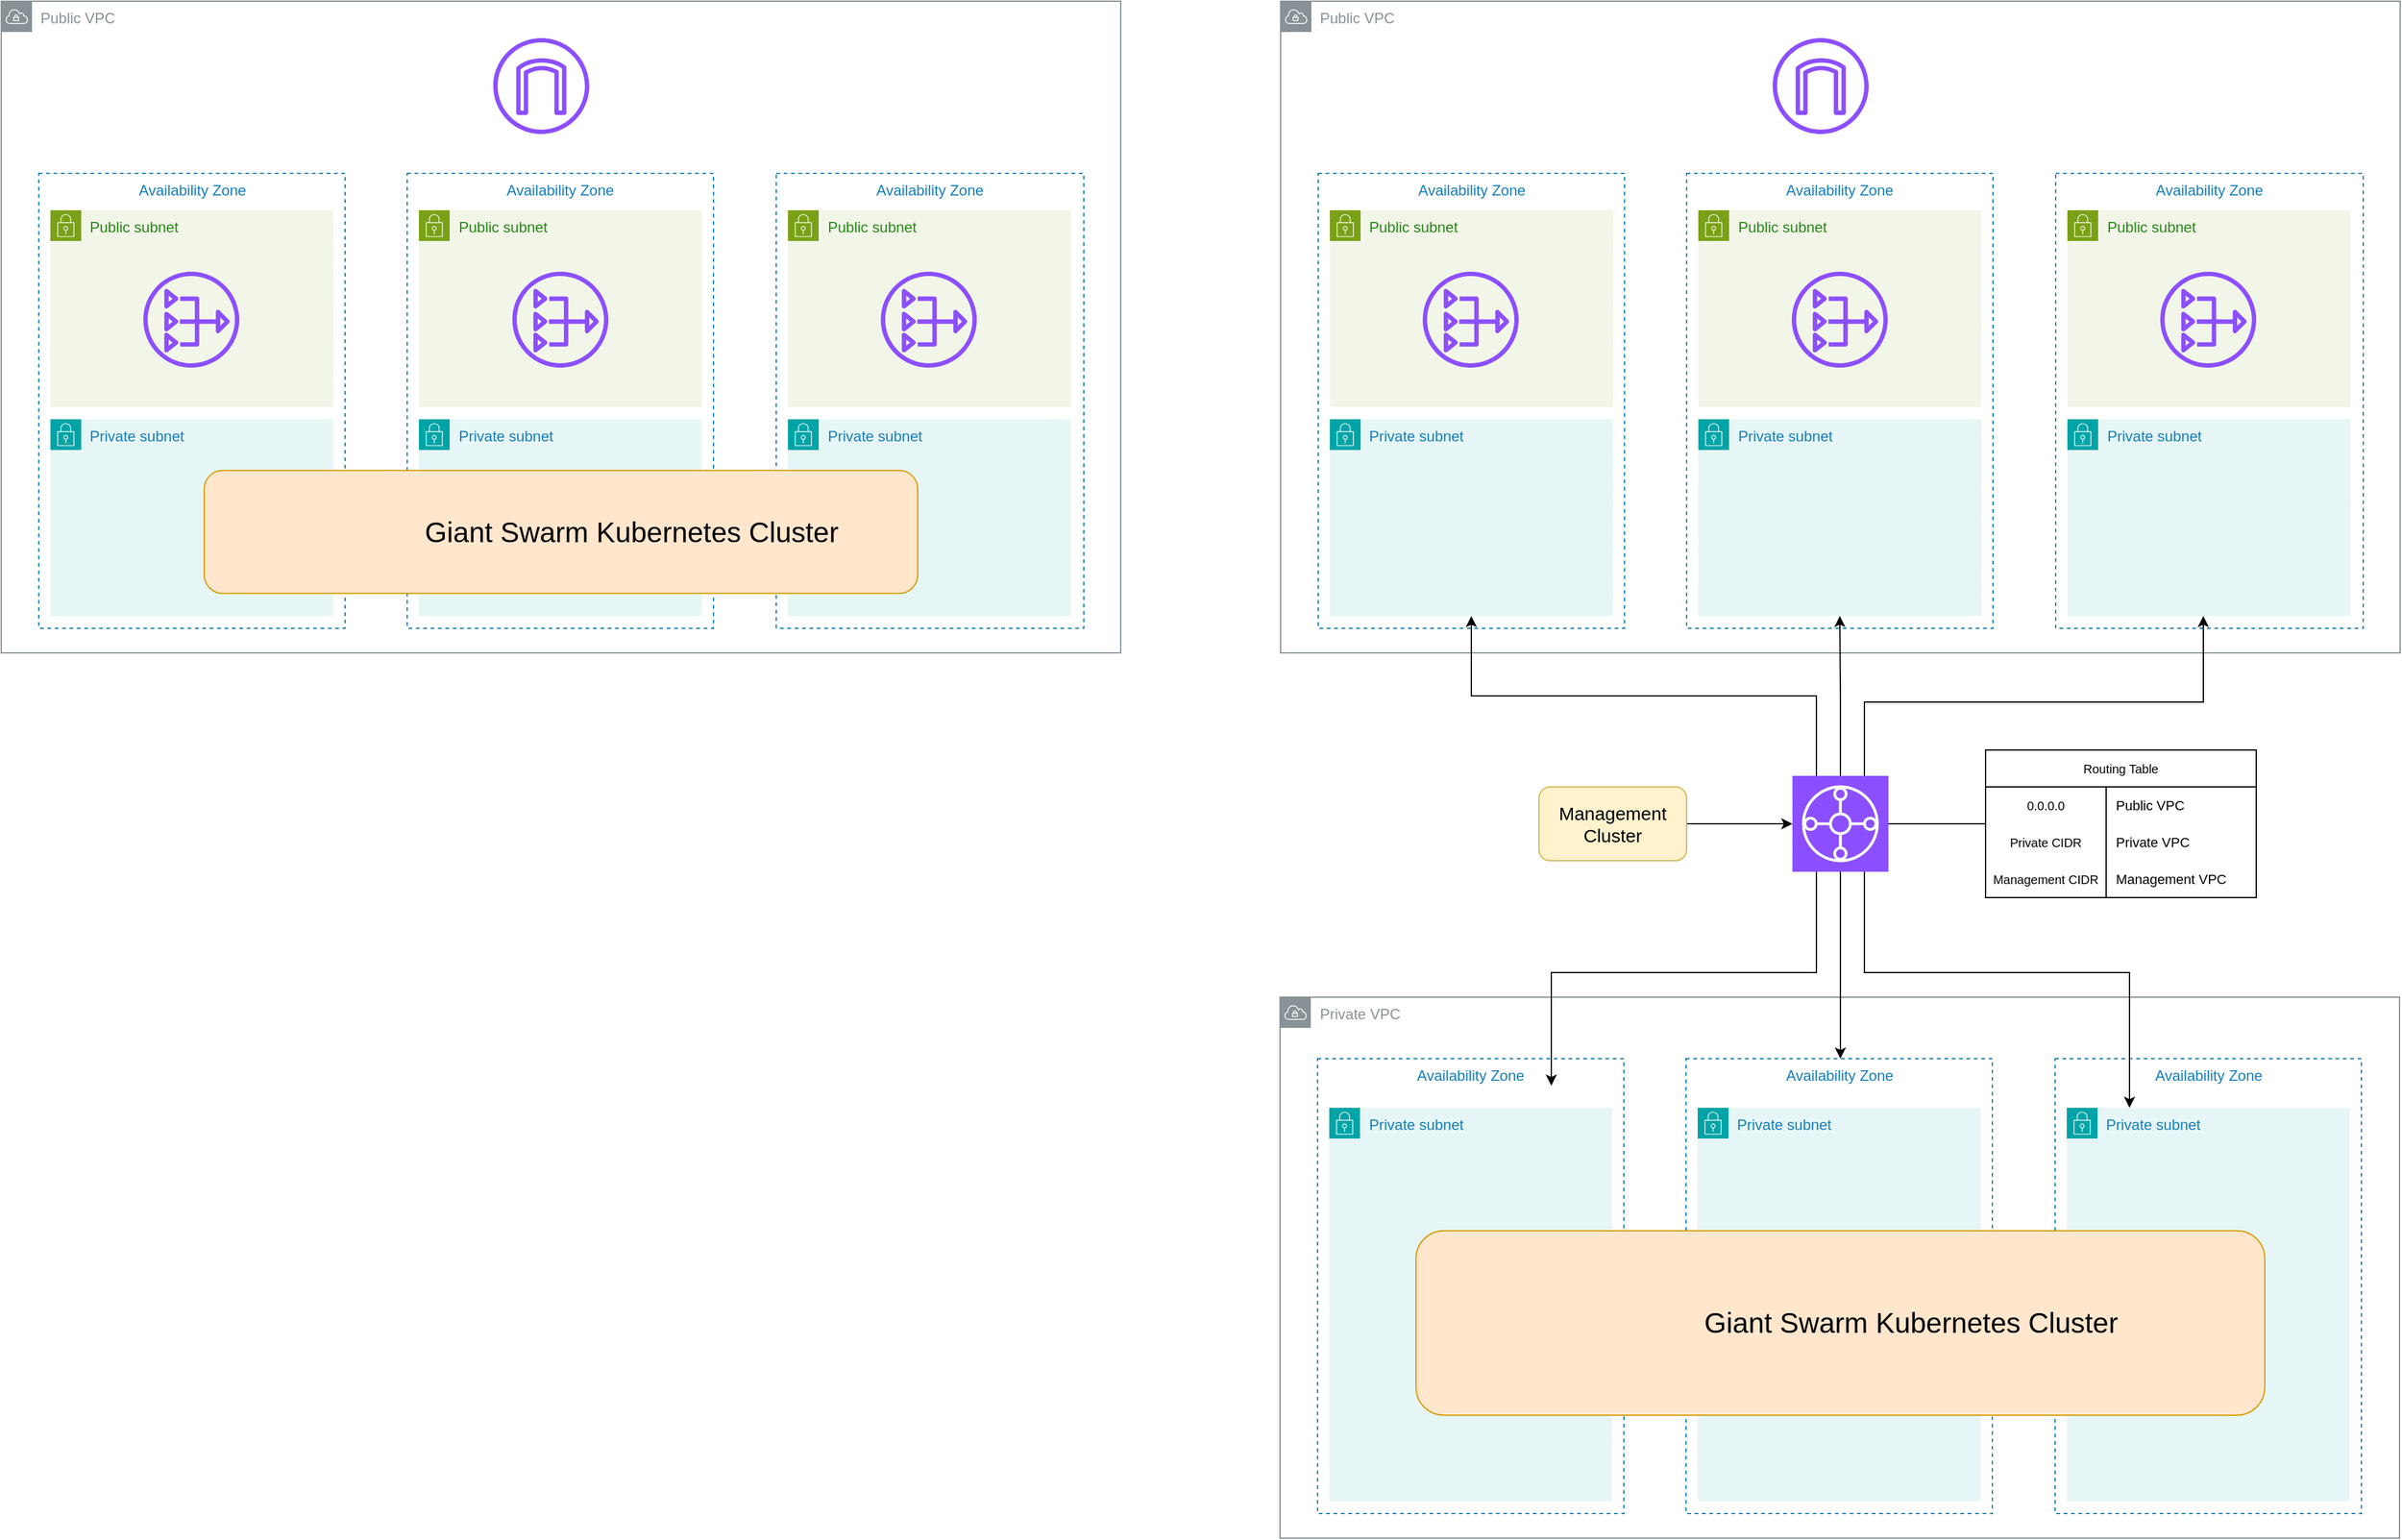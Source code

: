 <mxfile version="24.6.4" type="device">
  <diagram name="Page-1" id="6bkaZzZh1JqmOHsB28Bz">
    <mxGraphModel dx="3625" dy="2770" grid="1" gridSize="10" guides="1" tooltips="1" connect="1" arrows="1" fold="1" page="1" pageScale="1" pageWidth="827" pageHeight="1169" math="0" shadow="0">
      <root>
        <mxCell id="0" />
        <mxCell id="1" parent="0" />
        <mxCell id="-NcTWYzXOcKHdZDBn7on-1" value="Public VPC" style="sketch=0;outlineConnect=0;gradientColor=none;html=1;whiteSpace=wrap;fontSize=12;fontStyle=0;shape=mxgraph.aws4.group;grIcon=mxgraph.aws4.group_vpc;strokeColor=#879196;fillColor=none;verticalAlign=top;align=left;spacingLeft=30;fontColor=#879196;dashed=0;" vertex="1" parent="1">
          <mxGeometry x="-150" y="-20" width="910" height="530" as="geometry" />
        </mxCell>
        <mxCell id="-NcTWYzXOcKHdZDBn7on-2" value="Private&amp;nbsp;&lt;span style=&quot;background-color: initial;&quot;&gt;VPC&lt;/span&gt;" style="sketch=0;outlineConnect=0;gradientColor=none;html=1;whiteSpace=wrap;fontSize=12;fontStyle=0;shape=mxgraph.aws4.group;grIcon=mxgraph.aws4.group_vpc;strokeColor=#879196;fillColor=none;verticalAlign=top;align=left;spacingLeft=30;fontColor=#879196;dashed=0;" vertex="1" parent="1">
          <mxGeometry x="-150.5" y="790" width="910" height="440" as="geometry" />
        </mxCell>
        <mxCell id="-NcTWYzXOcKHdZDBn7on-3" value="Availability Zone" style="fillColor=none;strokeColor=#147EBA;dashed=1;verticalAlign=top;fontStyle=0;fontColor=#147EBA;whiteSpace=wrap;html=1;" vertex="1" parent="1">
          <mxGeometry x="-119.5" y="120" width="249" height="370" as="geometry" />
        </mxCell>
        <mxCell id="-NcTWYzXOcKHdZDBn7on-6" value="Public subnet" style="points=[[0,0],[0.25,0],[0.5,0],[0.75,0],[1,0],[1,0.25],[1,0.5],[1,0.75],[1,1],[0.75,1],[0.5,1],[0.25,1],[0,1],[0,0.75],[0,0.5],[0,0.25]];outlineConnect=0;gradientColor=none;html=1;whiteSpace=wrap;fontSize=12;fontStyle=0;container=1;pointerEvents=0;collapsible=0;recursiveResize=0;shape=mxgraph.aws4.group;grIcon=mxgraph.aws4.group_security_group;grStroke=0;strokeColor=#7AA116;fillColor=#F2F6E8;verticalAlign=top;align=left;spacingLeft=30;fontColor=#248814;dashed=0;" vertex="1" parent="1">
          <mxGeometry x="-110" y="150" width="230" height="160" as="geometry" />
        </mxCell>
        <mxCell id="-NcTWYzXOcKHdZDBn7on-60" value="" style="sketch=0;outlineConnect=0;fontColor=#232F3E;gradientColor=none;fillColor=#8C4FFF;strokeColor=none;dashed=0;verticalLabelPosition=bottom;verticalAlign=top;align=center;html=1;fontSize=12;fontStyle=0;aspect=fixed;pointerEvents=1;shape=mxgraph.aws4.nat_gateway;" vertex="1" parent="-NcTWYzXOcKHdZDBn7on-6">
          <mxGeometry x="75.5" y="50" width="78" height="78" as="geometry" />
        </mxCell>
        <mxCell id="-NcTWYzXOcKHdZDBn7on-8" value="Private subnet" style="points=[[0,0],[0.25,0],[0.5,0],[0.75,0],[1,0],[1,0.25],[1,0.5],[1,0.75],[1,1],[0.75,1],[0.5,1],[0.25,1],[0,1],[0,0.75],[0,0.5],[0,0.25]];outlineConnect=0;gradientColor=none;html=1;whiteSpace=wrap;fontSize=12;fontStyle=0;container=1;pointerEvents=0;collapsible=0;recursiveResize=0;shape=mxgraph.aws4.group;grIcon=mxgraph.aws4.group_security_group;grStroke=0;strokeColor=#00A4A6;fillColor=#E6F6F7;verticalAlign=top;align=left;spacingLeft=30;fontColor=#147EBA;dashed=0;" vertex="1" parent="1">
          <mxGeometry x="-110" y="320" width="230" height="160" as="geometry" />
        </mxCell>
        <mxCell id="-NcTWYzXOcKHdZDBn7on-9" value="Availability Zone" style="fillColor=none;strokeColor=#147EBA;dashed=1;verticalAlign=top;fontStyle=0;fontColor=#147EBA;whiteSpace=wrap;html=1;" vertex="1" parent="1">
          <mxGeometry x="180" y="120" width="249" height="370" as="geometry" />
        </mxCell>
        <mxCell id="-NcTWYzXOcKHdZDBn7on-10" value="Public subnet" style="points=[[0,0],[0.25,0],[0.5,0],[0.75,0],[1,0],[1,0.25],[1,0.5],[1,0.75],[1,1],[0.75,1],[0.5,1],[0.25,1],[0,1],[0,0.75],[0,0.5],[0,0.25]];outlineConnect=0;gradientColor=none;html=1;whiteSpace=wrap;fontSize=12;fontStyle=0;container=1;pointerEvents=0;collapsible=0;recursiveResize=0;shape=mxgraph.aws4.group;grIcon=mxgraph.aws4.group_security_group;grStroke=0;strokeColor=#7AA116;fillColor=#F2F6E8;verticalAlign=top;align=left;spacingLeft=30;fontColor=#248814;dashed=0;" vertex="1" parent="1">
          <mxGeometry x="189.5" y="150" width="230" height="160" as="geometry" />
        </mxCell>
        <mxCell id="-NcTWYzXOcKHdZDBn7on-61" value="" style="sketch=0;outlineConnect=0;fontColor=#232F3E;gradientColor=none;fillColor=#8C4FFF;strokeColor=none;dashed=0;verticalLabelPosition=bottom;verticalAlign=top;align=center;html=1;fontSize=12;fontStyle=0;aspect=fixed;pointerEvents=1;shape=mxgraph.aws4.nat_gateway;" vertex="1" parent="-NcTWYzXOcKHdZDBn7on-10">
          <mxGeometry x="76" y="50" width="78" height="78" as="geometry" />
        </mxCell>
        <mxCell id="-NcTWYzXOcKHdZDBn7on-11" value="Private subnet" style="points=[[0,0],[0.25,0],[0.5,0],[0.75,0],[1,0],[1,0.25],[1,0.5],[1,0.75],[1,1],[0.75,1],[0.5,1],[0.25,1],[0,1],[0,0.75],[0,0.5],[0,0.25]];outlineConnect=0;gradientColor=none;html=1;whiteSpace=wrap;fontSize=12;fontStyle=0;container=1;pointerEvents=0;collapsible=0;recursiveResize=0;shape=mxgraph.aws4.group;grIcon=mxgraph.aws4.group_security_group;grStroke=0;strokeColor=#00A4A6;fillColor=#E6F6F7;verticalAlign=top;align=left;spacingLeft=30;fontColor=#147EBA;dashed=0;" vertex="1" parent="1">
          <mxGeometry x="189.5" y="320" width="230" height="160" as="geometry" />
        </mxCell>
        <mxCell id="-NcTWYzXOcKHdZDBn7on-12" value="Availability Zone" style="fillColor=none;strokeColor=#147EBA;dashed=1;verticalAlign=top;fontStyle=0;fontColor=#147EBA;whiteSpace=wrap;html=1;" vertex="1" parent="1">
          <mxGeometry x="480" y="120" width="250" height="370" as="geometry" />
        </mxCell>
        <mxCell id="-NcTWYzXOcKHdZDBn7on-13" value="Public subnet" style="points=[[0,0],[0.25,0],[0.5,0],[0.75,0],[1,0],[1,0.25],[1,0.5],[1,0.75],[1,1],[0.75,1],[0.5,1],[0.25,1],[0,1],[0,0.75],[0,0.5],[0,0.25]];outlineConnect=0;gradientColor=none;html=1;whiteSpace=wrap;fontSize=12;fontStyle=0;container=1;pointerEvents=0;collapsible=0;recursiveResize=0;shape=mxgraph.aws4.group;grIcon=mxgraph.aws4.group_security_group;grStroke=0;strokeColor=#7AA116;fillColor=#F2F6E8;verticalAlign=top;align=left;spacingLeft=30;fontColor=#248814;dashed=0;" vertex="1" parent="1">
          <mxGeometry x="489.5" y="150" width="230" height="160" as="geometry" />
        </mxCell>
        <mxCell id="-NcTWYzXOcKHdZDBn7on-14" value="Private subnet" style="points=[[0,0],[0.25,0],[0.5,0],[0.75,0],[1,0],[1,0.25],[1,0.5],[1,0.75],[1,1],[0.75,1],[0.5,1],[0.25,1],[0,1],[0,0.75],[0,0.5],[0,0.25]];outlineConnect=0;gradientColor=none;html=1;whiteSpace=wrap;fontSize=12;fontStyle=0;container=1;pointerEvents=0;collapsible=0;recursiveResize=0;shape=mxgraph.aws4.group;grIcon=mxgraph.aws4.group_security_group;grStroke=0;strokeColor=#00A4A6;fillColor=#E6F6F7;verticalAlign=top;align=left;spacingLeft=30;fontColor=#147EBA;dashed=0;" vertex="1" parent="1">
          <mxGeometry x="489.5" y="320" width="230" height="160" as="geometry" />
        </mxCell>
        <mxCell id="-NcTWYzXOcKHdZDBn7on-15" value="Availability Zone" style="fillColor=none;strokeColor=#147EBA;dashed=1;verticalAlign=top;fontStyle=0;fontColor=#147EBA;whiteSpace=wrap;html=1;" vertex="1" parent="1">
          <mxGeometry x="-120" y="840" width="249" height="370" as="geometry" />
        </mxCell>
        <mxCell id="-NcTWYzXOcKHdZDBn7on-17" value="Private subnet" style="points=[[0,0],[0.25,0],[0.5,0],[0.75,0],[1,0],[1,0.25],[1,0.5],[1,0.75],[1,1],[0.75,1],[0.5,1],[0.25,1],[0,1],[0,0.75],[0,0.5],[0,0.25]];outlineConnect=0;gradientColor=none;html=1;whiteSpace=wrap;fontSize=12;fontStyle=0;container=1;pointerEvents=0;collapsible=0;recursiveResize=0;shape=mxgraph.aws4.group;grIcon=mxgraph.aws4.group_security_group;grStroke=0;strokeColor=#00A4A6;fillColor=#E6F6F7;verticalAlign=top;align=left;spacingLeft=30;fontColor=#147EBA;dashed=0;" vertex="1" parent="1">
          <mxGeometry x="-110.5" y="880" width="230" height="320" as="geometry" />
        </mxCell>
        <mxCell id="-NcTWYzXOcKHdZDBn7on-18" value="Availability Zone" style="fillColor=none;strokeColor=#147EBA;dashed=1;verticalAlign=top;fontStyle=0;fontColor=#147EBA;whiteSpace=wrap;html=1;" vertex="1" parent="1">
          <mxGeometry x="179.5" y="840" width="249" height="370" as="geometry" />
        </mxCell>
        <mxCell id="-NcTWYzXOcKHdZDBn7on-19" value="Private subnet" style="points=[[0,0],[0.25,0],[0.5,0],[0.75,0],[1,0],[1,0.25],[1,0.5],[1,0.75],[1,1],[0.75,1],[0.5,1],[0.25,1],[0,1],[0,0.75],[0,0.5],[0,0.25]];outlineConnect=0;gradientColor=none;html=1;whiteSpace=wrap;fontSize=12;fontStyle=0;container=1;pointerEvents=0;collapsible=0;recursiveResize=0;shape=mxgraph.aws4.group;grIcon=mxgraph.aws4.group_security_group;grStroke=0;strokeColor=#00A4A6;fillColor=#E6F6F7;verticalAlign=top;align=left;spacingLeft=30;fontColor=#147EBA;dashed=0;" vertex="1" parent="1">
          <mxGeometry x="189" y="880" width="230" height="320" as="geometry" />
        </mxCell>
        <mxCell id="-NcTWYzXOcKHdZDBn7on-20" value="Availability Zone" style="fillColor=none;strokeColor=#147EBA;dashed=1;verticalAlign=top;fontStyle=0;fontColor=#147EBA;whiteSpace=wrap;html=1;" vertex="1" parent="1">
          <mxGeometry x="479.5" y="840" width="249" height="370" as="geometry" />
        </mxCell>
        <mxCell id="-NcTWYzXOcKHdZDBn7on-21" value="Private subnet" style="points=[[0,0],[0.25,0],[0.5,0],[0.75,0],[1,0],[1,0.25],[1,0.5],[1,0.75],[1,1],[0.75,1],[0.5,1],[0.25,1],[0,1],[0,0.75],[0,0.5],[0,0.25]];outlineConnect=0;gradientColor=none;html=1;whiteSpace=wrap;fontSize=12;fontStyle=0;container=1;pointerEvents=0;collapsible=0;recursiveResize=0;shape=mxgraph.aws4.group;grIcon=mxgraph.aws4.group_security_group;grStroke=0;strokeColor=#00A4A6;fillColor=#E6F6F7;verticalAlign=top;align=left;spacingLeft=30;fontColor=#147EBA;dashed=0;" vertex="1" parent="1">
          <mxGeometry x="489" y="880" width="230" height="320" as="geometry" />
        </mxCell>
        <mxCell id="-NcTWYzXOcKHdZDBn7on-25" style="edgeStyle=orthogonalEdgeStyle;rounded=0;orthogonalLoop=1;jettySize=auto;html=1;exitX=0.75;exitY=0;exitDx=0;exitDy=0;exitPerimeter=0;" edge="1" parent="1" source="-NcTWYzXOcKHdZDBn7on-22" target="-NcTWYzXOcKHdZDBn7on-14">
          <mxGeometry relative="1" as="geometry">
            <mxPoint x="620" y="490" as="targetPoint" />
            <Array as="points">
              <mxPoint x="324" y="550" />
              <mxPoint x="600" y="550" />
            </Array>
          </mxGeometry>
        </mxCell>
        <mxCell id="-NcTWYzXOcKHdZDBn7on-26" style="edgeStyle=orthogonalEdgeStyle;rounded=0;orthogonalLoop=1;jettySize=auto;html=1;exitX=0.5;exitY=0;exitDx=0;exitDy=0;exitPerimeter=0;" edge="1" parent="1" source="-NcTWYzXOcKHdZDBn7on-22" target="-NcTWYzXOcKHdZDBn7on-11">
          <mxGeometry relative="1" as="geometry" />
        </mxCell>
        <mxCell id="-NcTWYzXOcKHdZDBn7on-27" style="edgeStyle=orthogonalEdgeStyle;rounded=0;orthogonalLoop=1;jettySize=auto;html=1;exitX=0.25;exitY=0;exitDx=0;exitDy=0;exitPerimeter=0;" edge="1" parent="1" source="-NcTWYzXOcKHdZDBn7on-22" target="-NcTWYzXOcKHdZDBn7on-8">
          <mxGeometry relative="1" as="geometry" />
        </mxCell>
        <mxCell id="-NcTWYzXOcKHdZDBn7on-28" style="edgeStyle=orthogonalEdgeStyle;rounded=0;orthogonalLoop=1;jettySize=auto;html=1;exitX=0.25;exitY=1;exitDx=0;exitDy=0;exitPerimeter=0;" edge="1" parent="1">
          <mxGeometry relative="1" as="geometry">
            <mxPoint x="285.5" y="670" as="sourcePoint" />
            <mxPoint x="70" y="862" as="targetPoint" />
            <Array as="points">
              <mxPoint x="286" y="770" />
              <mxPoint x="70" y="770" />
            </Array>
          </mxGeometry>
        </mxCell>
        <mxCell id="-NcTWYzXOcKHdZDBn7on-30" style="edgeStyle=orthogonalEdgeStyle;rounded=0;orthogonalLoop=1;jettySize=auto;html=1;exitX=0.75;exitY=1;exitDx=0;exitDy=0;exitPerimeter=0;" edge="1" parent="1" source="-NcTWYzXOcKHdZDBn7on-22" target="-NcTWYzXOcKHdZDBn7on-21">
          <mxGeometry relative="1" as="geometry">
            <Array as="points">
              <mxPoint x="325" y="770" />
              <mxPoint x="540" y="770" />
            </Array>
          </mxGeometry>
        </mxCell>
        <mxCell id="-NcTWYzXOcKHdZDBn7on-59" style="edgeStyle=orthogonalEdgeStyle;rounded=0;orthogonalLoop=1;jettySize=auto;html=1;exitX=0.5;exitY=1;exitDx=0;exitDy=0;exitPerimeter=0;" edge="1" parent="1" source="-NcTWYzXOcKHdZDBn7on-22" target="-NcTWYzXOcKHdZDBn7on-18">
          <mxGeometry relative="1" as="geometry">
            <Array as="points">
              <mxPoint x="305" y="800" />
              <mxPoint x="305" y="800" />
            </Array>
          </mxGeometry>
        </mxCell>
        <mxCell id="-NcTWYzXOcKHdZDBn7on-22" value="" style="sketch=0;points=[[0,0,0],[0.25,0,0],[0.5,0,0],[0.75,0,0],[1,0,0],[0,1,0],[0.25,1,0],[0.5,1,0],[0.75,1,0],[1,1,0],[0,0.25,0],[0,0.5,0],[0,0.75,0],[1,0.25,0],[1,0.5,0],[1,0.75,0]];outlineConnect=0;fontColor=#232F3E;fillColor=#8C4FFF;strokeColor=#ffffff;dashed=0;verticalLabelPosition=bottom;verticalAlign=top;align=center;html=1;fontSize=12;fontStyle=0;aspect=fixed;shape=mxgraph.aws4.resourceIcon;resIcon=mxgraph.aws4.transit_gateway;" vertex="1" parent="1">
          <mxGeometry x="266" y="610" width="78" height="78" as="geometry" />
        </mxCell>
        <mxCell id="-NcTWYzXOcKHdZDBn7on-44" value="Routing Table" style="shape=table;startSize=30;container=1;collapsible=0;childLayout=tableLayout;fixedRows=1;rowLines=0;fontStyle=0;strokeColor=default;fontSize=10;" vertex="1" parent="1">
          <mxGeometry x="423" y="589" width="220" height="120" as="geometry" />
        </mxCell>
        <mxCell id="-NcTWYzXOcKHdZDBn7on-45" value="" style="shape=tableRow;horizontal=0;startSize=0;swimlaneHead=0;swimlaneBody=0;top=0;left=0;bottom=0;right=0;collapsible=0;dropTarget=0;fillColor=none;points=[[0,0.5],[1,0.5]];portConstraint=eastwest;strokeColor=inherit;fontSize=16;" vertex="1" parent="-NcTWYzXOcKHdZDBn7on-44">
          <mxGeometry y="30" width="220" height="30" as="geometry" />
        </mxCell>
        <mxCell id="-NcTWYzXOcKHdZDBn7on-46" value="0.0.0.0" style="shape=partialRectangle;html=1;whiteSpace=wrap;connectable=0;fillColor=none;top=0;left=0;bottom=0;right=0;overflow=hidden;pointerEvents=1;strokeColor=inherit;fontSize=10;" vertex="1" parent="-NcTWYzXOcKHdZDBn7on-45">
          <mxGeometry width="98" height="30" as="geometry">
            <mxRectangle width="98" height="30" as="alternateBounds" />
          </mxGeometry>
        </mxCell>
        <mxCell id="-NcTWYzXOcKHdZDBn7on-47" value="Public VPC" style="shape=partialRectangle;html=1;whiteSpace=wrap;connectable=0;fillColor=none;top=0;left=0;bottom=0;right=0;align=left;spacingLeft=6;overflow=hidden;strokeColor=inherit;fontSize=11;" vertex="1" parent="-NcTWYzXOcKHdZDBn7on-45">
          <mxGeometry x="98" width="122" height="30" as="geometry">
            <mxRectangle width="122" height="30" as="alternateBounds" />
          </mxGeometry>
        </mxCell>
        <mxCell id="-NcTWYzXOcKHdZDBn7on-48" value="" style="shape=tableRow;horizontal=0;startSize=0;swimlaneHead=0;swimlaneBody=0;top=0;left=0;bottom=0;right=0;collapsible=0;dropTarget=0;fillColor=none;points=[[0,0.5],[1,0.5]];portConstraint=eastwest;strokeColor=inherit;fontSize=16;" vertex="1" parent="-NcTWYzXOcKHdZDBn7on-44">
          <mxGeometry y="60" width="220" height="30" as="geometry" />
        </mxCell>
        <mxCell id="-NcTWYzXOcKHdZDBn7on-49" value="Private CIDR" style="shape=partialRectangle;html=1;whiteSpace=wrap;connectable=0;fillColor=none;top=0;left=0;bottom=0;right=0;overflow=hidden;strokeColor=inherit;fontSize=10;" vertex="1" parent="-NcTWYzXOcKHdZDBn7on-48">
          <mxGeometry width="98" height="30" as="geometry">
            <mxRectangle width="98" height="30" as="alternateBounds" />
          </mxGeometry>
        </mxCell>
        <mxCell id="-NcTWYzXOcKHdZDBn7on-50" value="Private VPC" style="shape=partialRectangle;html=1;whiteSpace=wrap;connectable=0;fillColor=none;top=0;left=0;bottom=0;right=0;align=left;spacingLeft=6;overflow=hidden;strokeColor=inherit;fontSize=11;" vertex="1" parent="-NcTWYzXOcKHdZDBn7on-48">
          <mxGeometry x="98" width="122" height="30" as="geometry">
            <mxRectangle width="122" height="30" as="alternateBounds" />
          </mxGeometry>
        </mxCell>
        <mxCell id="-NcTWYzXOcKHdZDBn7on-108" style="shape=tableRow;horizontal=0;startSize=0;swimlaneHead=0;swimlaneBody=0;top=0;left=0;bottom=0;right=0;collapsible=0;dropTarget=0;fillColor=none;points=[[0,0.5],[1,0.5]];portConstraint=eastwest;strokeColor=inherit;fontSize=16;" vertex="1" parent="-NcTWYzXOcKHdZDBn7on-44">
          <mxGeometry y="90" width="220" height="30" as="geometry" />
        </mxCell>
        <mxCell id="-NcTWYzXOcKHdZDBn7on-109" value="Management CIDR" style="shape=partialRectangle;html=1;whiteSpace=wrap;connectable=0;fillColor=none;top=0;left=0;bottom=0;right=0;overflow=hidden;strokeColor=inherit;fontSize=10;" vertex="1" parent="-NcTWYzXOcKHdZDBn7on-108">
          <mxGeometry width="98" height="30" as="geometry">
            <mxRectangle width="98" height="30" as="alternateBounds" />
          </mxGeometry>
        </mxCell>
        <mxCell id="-NcTWYzXOcKHdZDBn7on-110" value="Management VPC" style="shape=partialRectangle;html=1;whiteSpace=wrap;connectable=0;fillColor=none;top=0;left=0;bottom=0;right=0;align=left;spacingLeft=6;overflow=hidden;strokeColor=inherit;fontSize=11;" vertex="1" parent="-NcTWYzXOcKHdZDBn7on-108">
          <mxGeometry x="98" width="122" height="30" as="geometry">
            <mxRectangle width="122" height="30" as="alternateBounds" />
          </mxGeometry>
        </mxCell>
        <mxCell id="-NcTWYzXOcKHdZDBn7on-54" style="edgeStyle=orthogonalEdgeStyle;rounded=0;orthogonalLoop=1;jettySize=auto;html=1;exitX=0;exitY=0.5;exitDx=0;exitDy=0;entryX=1;entryY=0.5;entryDx=0;entryDy=0;entryPerimeter=0;endArrow=none;endFill=0;" edge="1" parent="1" source="-NcTWYzXOcKHdZDBn7on-44" target="-NcTWYzXOcKHdZDBn7on-22">
          <mxGeometry relative="1" as="geometry" />
        </mxCell>
        <mxCell id="-NcTWYzXOcKHdZDBn7on-62" value="" style="sketch=0;outlineConnect=0;fontColor=#232F3E;gradientColor=none;fillColor=#8C4FFF;strokeColor=none;dashed=0;verticalLabelPosition=bottom;verticalAlign=top;align=center;html=1;fontSize=12;fontStyle=0;aspect=fixed;pointerEvents=1;shape=mxgraph.aws4.nat_gateway;" vertex="1" parent="1">
          <mxGeometry x="565" y="200" width="78" height="78" as="geometry" />
        </mxCell>
        <mxCell id="-NcTWYzXOcKHdZDBn7on-63" value="" style="sketch=0;outlineConnect=0;fontColor=#232F3E;gradientColor=none;fillColor=#8C4FFF;strokeColor=none;dashed=0;verticalLabelPosition=bottom;verticalAlign=top;align=center;html=1;fontSize=12;fontStyle=0;aspect=fixed;pointerEvents=1;shape=mxgraph.aws4.internet_gateway;" vertex="1" parent="1">
          <mxGeometry x="250" y="10" width="78" height="78" as="geometry" />
        </mxCell>
        <mxCell id="-NcTWYzXOcKHdZDBn7on-92" value="Public VPC" style="sketch=0;outlineConnect=0;gradientColor=none;html=1;whiteSpace=wrap;fontSize=12;fontStyle=0;shape=mxgraph.aws4.group;grIcon=mxgraph.aws4.group_vpc;strokeColor=#879196;fillColor=none;verticalAlign=top;align=left;spacingLeft=30;fontColor=#879196;dashed=0;" vertex="1" parent="1">
          <mxGeometry x="-1190" y="-20" width="910" height="530" as="geometry" />
        </mxCell>
        <mxCell id="-NcTWYzXOcKHdZDBn7on-93" value="Availability Zone" style="fillColor=none;strokeColor=#147EBA;dashed=1;verticalAlign=top;fontStyle=0;fontColor=#147EBA;whiteSpace=wrap;html=1;" vertex="1" parent="1">
          <mxGeometry x="-1159.5" y="120" width="249" height="370" as="geometry" />
        </mxCell>
        <mxCell id="-NcTWYzXOcKHdZDBn7on-94" value="Public subnet" style="points=[[0,0],[0.25,0],[0.5,0],[0.75,0],[1,0],[1,0.25],[1,0.5],[1,0.75],[1,1],[0.75,1],[0.5,1],[0.25,1],[0,1],[0,0.75],[0,0.5],[0,0.25]];outlineConnect=0;gradientColor=none;html=1;whiteSpace=wrap;fontSize=12;fontStyle=0;container=1;pointerEvents=0;collapsible=0;recursiveResize=0;shape=mxgraph.aws4.group;grIcon=mxgraph.aws4.group_security_group;grStroke=0;strokeColor=#7AA116;fillColor=#F2F6E8;verticalAlign=top;align=left;spacingLeft=30;fontColor=#248814;dashed=0;" vertex="1" parent="1">
          <mxGeometry x="-1150" y="150" width="230" height="160" as="geometry" />
        </mxCell>
        <mxCell id="-NcTWYzXOcKHdZDBn7on-95" value="" style="sketch=0;outlineConnect=0;fontColor=#232F3E;gradientColor=none;fillColor=#8C4FFF;strokeColor=none;dashed=0;verticalLabelPosition=bottom;verticalAlign=top;align=center;html=1;fontSize=12;fontStyle=0;aspect=fixed;pointerEvents=1;shape=mxgraph.aws4.nat_gateway;" vertex="1" parent="-NcTWYzXOcKHdZDBn7on-94">
          <mxGeometry x="75.5" y="50" width="78" height="78" as="geometry" />
        </mxCell>
        <mxCell id="-NcTWYzXOcKHdZDBn7on-96" value="Private subnet" style="points=[[0,0],[0.25,0],[0.5,0],[0.75,0],[1,0],[1,0.25],[1,0.5],[1,0.75],[1,1],[0.75,1],[0.5,1],[0.25,1],[0,1],[0,0.75],[0,0.5],[0,0.25]];outlineConnect=0;gradientColor=none;html=1;whiteSpace=wrap;fontSize=12;fontStyle=0;container=1;pointerEvents=0;collapsible=0;recursiveResize=0;shape=mxgraph.aws4.group;grIcon=mxgraph.aws4.group_security_group;grStroke=0;strokeColor=#00A4A6;fillColor=#E6F6F7;verticalAlign=top;align=left;spacingLeft=30;fontColor=#147EBA;dashed=0;" vertex="1" parent="1">
          <mxGeometry x="-1150" y="320" width="230" height="160" as="geometry" />
        </mxCell>
        <mxCell id="-NcTWYzXOcKHdZDBn7on-97" value="Availability Zone" style="fillColor=none;strokeColor=#147EBA;dashed=1;verticalAlign=top;fontStyle=0;fontColor=#147EBA;whiteSpace=wrap;html=1;" vertex="1" parent="1">
          <mxGeometry x="-860" y="120" width="249" height="370" as="geometry" />
        </mxCell>
        <mxCell id="-NcTWYzXOcKHdZDBn7on-98" value="Public subnet" style="points=[[0,0],[0.25,0],[0.5,0],[0.75,0],[1,0],[1,0.25],[1,0.5],[1,0.75],[1,1],[0.75,1],[0.5,1],[0.25,1],[0,1],[0,0.75],[0,0.5],[0,0.25]];outlineConnect=0;gradientColor=none;html=1;whiteSpace=wrap;fontSize=12;fontStyle=0;container=1;pointerEvents=0;collapsible=0;recursiveResize=0;shape=mxgraph.aws4.group;grIcon=mxgraph.aws4.group_security_group;grStroke=0;strokeColor=#7AA116;fillColor=#F2F6E8;verticalAlign=top;align=left;spacingLeft=30;fontColor=#248814;dashed=0;" vertex="1" parent="1">
          <mxGeometry x="-850.5" y="150" width="230" height="160" as="geometry" />
        </mxCell>
        <mxCell id="-NcTWYzXOcKHdZDBn7on-99" value="" style="sketch=0;outlineConnect=0;fontColor=#232F3E;gradientColor=none;fillColor=#8C4FFF;strokeColor=none;dashed=0;verticalLabelPosition=bottom;verticalAlign=top;align=center;html=1;fontSize=12;fontStyle=0;aspect=fixed;pointerEvents=1;shape=mxgraph.aws4.nat_gateway;" vertex="1" parent="-NcTWYzXOcKHdZDBn7on-98">
          <mxGeometry x="76" y="50" width="78" height="78" as="geometry" />
        </mxCell>
        <mxCell id="-NcTWYzXOcKHdZDBn7on-100" value="Private subnet" style="points=[[0,0],[0.25,0],[0.5,0],[0.75,0],[1,0],[1,0.25],[1,0.5],[1,0.75],[1,1],[0.75,1],[0.5,1],[0.25,1],[0,1],[0,0.75],[0,0.5],[0,0.25]];outlineConnect=0;gradientColor=none;html=1;whiteSpace=wrap;fontSize=12;fontStyle=0;container=1;pointerEvents=0;collapsible=0;recursiveResize=0;shape=mxgraph.aws4.group;grIcon=mxgraph.aws4.group_security_group;grStroke=0;strokeColor=#00A4A6;fillColor=#E6F6F7;verticalAlign=top;align=left;spacingLeft=30;fontColor=#147EBA;dashed=0;" vertex="1" parent="1">
          <mxGeometry x="-850.5" y="320" width="230" height="160" as="geometry" />
        </mxCell>
        <mxCell id="-NcTWYzXOcKHdZDBn7on-101" value="Availability Zone" style="fillColor=none;strokeColor=#147EBA;dashed=1;verticalAlign=top;fontStyle=0;fontColor=#147EBA;whiteSpace=wrap;html=1;" vertex="1" parent="1">
          <mxGeometry x="-560" y="120" width="250" height="370" as="geometry" />
        </mxCell>
        <mxCell id="-NcTWYzXOcKHdZDBn7on-102" value="Public subnet" style="points=[[0,0],[0.25,0],[0.5,0],[0.75,0],[1,0],[1,0.25],[1,0.5],[1,0.75],[1,1],[0.75,1],[0.5,1],[0.25,1],[0,1],[0,0.75],[0,0.5],[0,0.25]];outlineConnect=0;gradientColor=none;html=1;whiteSpace=wrap;fontSize=12;fontStyle=0;container=1;pointerEvents=0;collapsible=0;recursiveResize=0;shape=mxgraph.aws4.group;grIcon=mxgraph.aws4.group_security_group;grStroke=0;strokeColor=#7AA116;fillColor=#F2F6E8;verticalAlign=top;align=left;spacingLeft=30;fontColor=#248814;dashed=0;" vertex="1" parent="1">
          <mxGeometry x="-550.5" y="150" width="230" height="160" as="geometry" />
        </mxCell>
        <mxCell id="-NcTWYzXOcKHdZDBn7on-103" value="Private subnet" style="points=[[0,0],[0.25,0],[0.5,0],[0.75,0],[1,0],[1,0.25],[1,0.5],[1,0.75],[1,1],[0.75,1],[0.5,1],[0.25,1],[0,1],[0,0.75],[0,0.5],[0,0.25]];outlineConnect=0;gradientColor=none;html=1;whiteSpace=wrap;fontSize=12;fontStyle=0;container=1;pointerEvents=0;collapsible=0;recursiveResize=0;shape=mxgraph.aws4.group;grIcon=mxgraph.aws4.group_security_group;grStroke=0;strokeColor=#00A4A6;fillColor=#E6F6F7;verticalAlign=top;align=left;spacingLeft=30;fontColor=#147EBA;dashed=0;" vertex="1" parent="1">
          <mxGeometry x="-550.5" y="320" width="230" height="160" as="geometry" />
        </mxCell>
        <mxCell id="-NcTWYzXOcKHdZDBn7on-104" value="" style="sketch=0;outlineConnect=0;fontColor=#232F3E;gradientColor=none;fillColor=#8C4FFF;strokeColor=none;dashed=0;verticalLabelPosition=bottom;verticalAlign=top;align=center;html=1;fontSize=12;fontStyle=0;aspect=fixed;pointerEvents=1;shape=mxgraph.aws4.nat_gateway;" vertex="1" parent="1">
          <mxGeometry x="-475" y="200" width="78" height="78" as="geometry" />
        </mxCell>
        <mxCell id="-NcTWYzXOcKHdZDBn7on-105" value="" style="sketch=0;outlineConnect=0;fontColor=#232F3E;gradientColor=none;fillColor=#8C4FFF;strokeColor=none;dashed=0;verticalLabelPosition=bottom;verticalAlign=top;align=center;html=1;fontSize=12;fontStyle=0;aspect=fixed;pointerEvents=1;shape=mxgraph.aws4.internet_gateway;" vertex="1" parent="1">
          <mxGeometry x="-790" y="10" width="78" height="78" as="geometry" />
        </mxCell>
        <mxCell id="-NcTWYzXOcKHdZDBn7on-107" style="edgeStyle=orthogonalEdgeStyle;rounded=0;orthogonalLoop=1;jettySize=auto;html=1;exitX=1;exitY=0.5;exitDx=0;exitDy=0;" edge="1" parent="1" source="-NcTWYzXOcKHdZDBn7on-106" target="-NcTWYzXOcKHdZDBn7on-22">
          <mxGeometry relative="1" as="geometry" />
        </mxCell>
        <mxCell id="-NcTWYzXOcKHdZDBn7on-106" value="Management Cluster" style="rounded=1;whiteSpace=wrap;html=1;fillColor=#fff2cc;strokeColor=#d6b656;fontSize=15;" vertex="1" parent="1">
          <mxGeometry x="60" y="619" width="120" height="60" as="geometry" />
        </mxCell>
        <mxCell id="-NcTWYzXOcKHdZDBn7on-111" value="&amp;nbsp; &amp;nbsp; &amp;nbsp; &amp;nbsp; &amp;nbsp; &amp;nbsp; &amp;nbsp; &amp;nbsp; &amp;nbsp; Giant Swarm Kubernetes Cluster" style="rounded=1;whiteSpace=wrap;html=1;fillColor=#ffe6cc;strokeColor=#d79b00;fontSize=23;" vertex="1" parent="1">
          <mxGeometry x="-40" y="980" width="690" height="150" as="geometry" />
        </mxCell>
        <mxCell id="-NcTWYzXOcKHdZDBn7on-112" value="" style="shape=image;verticalLabelPosition=bottom;labelBackgroundColor=default;verticalAlign=top;aspect=fixed;imageAspect=0;image=https://www.logo.wine/a/logo/Kubernetes/Kubernetes-Logo.wine.svg;" vertex="1" parent="1">
          <mxGeometry x="-10.5" y="988.34" width="200" height="133.33" as="geometry" />
        </mxCell>
        <mxCell id="-NcTWYzXOcKHdZDBn7on-113" value="&amp;nbsp; &amp;nbsp; &amp;nbsp; &amp;nbsp; &amp;nbsp; &amp;nbsp; &amp;nbsp; &amp;nbsp; &amp;nbsp; Giant Swarm Kubernetes Cluster" style="rounded=1;whiteSpace=wrap;html=1;fillColor=#ffe6cc;strokeColor=#d79b00;fontSize=23;" vertex="1" parent="1">
          <mxGeometry x="-1025" y="361.66" width="580" height="100" as="geometry" />
        </mxCell>
        <mxCell id="-NcTWYzXOcKHdZDBn7on-114" value="" style="shape=image;verticalLabelPosition=bottom;labelBackgroundColor=default;verticalAlign=top;aspect=fixed;imageAspect=0;image=https://www.logo.wine/a/logo/Kubernetes/Kubernetes-Logo.wine.svg;" vertex="1" parent="1">
          <mxGeometry x="-1000" y="359.99" width="155" height="103.33" as="geometry" />
        </mxCell>
      </root>
    </mxGraphModel>
  </diagram>
</mxfile>
